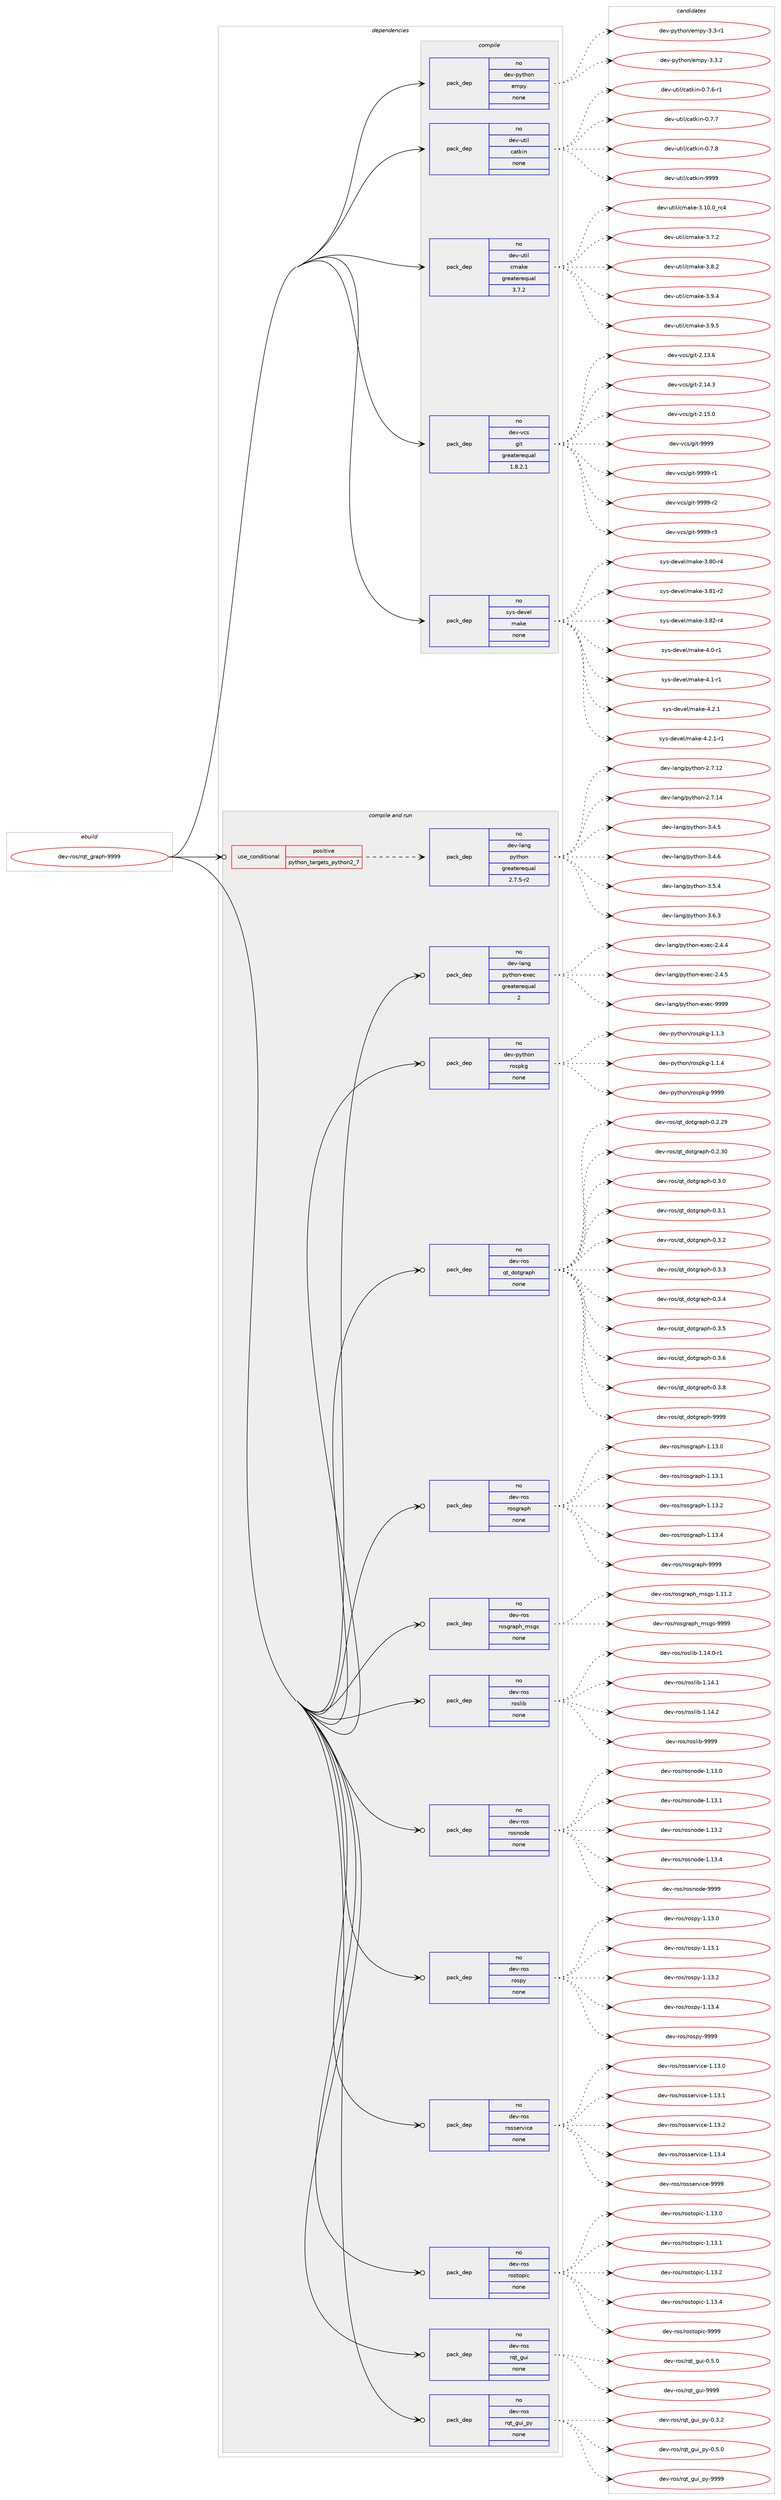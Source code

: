 digraph prolog {

# *************
# Graph options
# *************

newrank=true;
concentrate=true;
compound=true;
graph [rankdir=LR,fontname=Helvetica,fontsize=10,ranksep=1.5];#, ranksep=2.5, nodesep=0.2];
edge  [arrowhead=vee];
node  [fontname=Helvetica,fontsize=10];

# **********
# The ebuild
# **********

subgraph cluster_leftcol {
color=gray;
rank=same;
label=<<i>ebuild</i>>;
id [label="dev-ros/rqt_graph-9999", color=red, width=4, href="../dev-ros/rqt_graph-9999.svg"];
}

# ****************
# The dependencies
# ****************

subgraph cluster_midcol {
color=gray;
label=<<i>dependencies</i>>;
subgraph cluster_compile {
fillcolor="#eeeeee";
style=filled;
label=<<i>compile</i>>;
subgraph pack161612 {
dependency212649 [label=<<TABLE BORDER="0" CELLBORDER="1" CELLSPACING="0" CELLPADDING="4" WIDTH="220"><TR><TD ROWSPAN="6" CELLPADDING="30">pack_dep</TD></TR><TR><TD WIDTH="110">no</TD></TR><TR><TD>dev-python</TD></TR><TR><TD>empy</TD></TR><TR><TD>none</TD></TR><TR><TD></TD></TR></TABLE>>, shape=none, color=blue];
}
id:e -> dependency212649:w [weight=20,style="solid",arrowhead="vee"];
subgraph pack161613 {
dependency212650 [label=<<TABLE BORDER="0" CELLBORDER="1" CELLSPACING="0" CELLPADDING="4" WIDTH="220"><TR><TD ROWSPAN="6" CELLPADDING="30">pack_dep</TD></TR><TR><TD WIDTH="110">no</TD></TR><TR><TD>dev-util</TD></TR><TR><TD>catkin</TD></TR><TR><TD>none</TD></TR><TR><TD></TD></TR></TABLE>>, shape=none, color=blue];
}
id:e -> dependency212650:w [weight=20,style="solid",arrowhead="vee"];
subgraph pack161614 {
dependency212651 [label=<<TABLE BORDER="0" CELLBORDER="1" CELLSPACING="0" CELLPADDING="4" WIDTH="220"><TR><TD ROWSPAN="6" CELLPADDING="30">pack_dep</TD></TR><TR><TD WIDTH="110">no</TD></TR><TR><TD>dev-util</TD></TR><TR><TD>cmake</TD></TR><TR><TD>greaterequal</TD></TR><TR><TD>3.7.2</TD></TR></TABLE>>, shape=none, color=blue];
}
id:e -> dependency212651:w [weight=20,style="solid",arrowhead="vee"];
subgraph pack161615 {
dependency212652 [label=<<TABLE BORDER="0" CELLBORDER="1" CELLSPACING="0" CELLPADDING="4" WIDTH="220"><TR><TD ROWSPAN="6" CELLPADDING="30">pack_dep</TD></TR><TR><TD WIDTH="110">no</TD></TR><TR><TD>dev-vcs</TD></TR><TR><TD>git</TD></TR><TR><TD>greaterequal</TD></TR><TR><TD>1.8.2.1</TD></TR></TABLE>>, shape=none, color=blue];
}
id:e -> dependency212652:w [weight=20,style="solid",arrowhead="vee"];
subgraph pack161616 {
dependency212653 [label=<<TABLE BORDER="0" CELLBORDER="1" CELLSPACING="0" CELLPADDING="4" WIDTH="220"><TR><TD ROWSPAN="6" CELLPADDING="30">pack_dep</TD></TR><TR><TD WIDTH="110">no</TD></TR><TR><TD>sys-devel</TD></TR><TR><TD>make</TD></TR><TR><TD>none</TD></TR><TR><TD></TD></TR></TABLE>>, shape=none, color=blue];
}
id:e -> dependency212653:w [weight=20,style="solid",arrowhead="vee"];
}
subgraph cluster_compileandrun {
fillcolor="#eeeeee";
style=filled;
label=<<i>compile and run</i>>;
subgraph cond47050 {
dependency212654 [label=<<TABLE BORDER="0" CELLBORDER="1" CELLSPACING="0" CELLPADDING="4"><TR><TD ROWSPAN="3" CELLPADDING="10">use_conditional</TD></TR><TR><TD>positive</TD></TR><TR><TD>python_targets_python2_7</TD></TR></TABLE>>, shape=none, color=red];
subgraph pack161617 {
dependency212655 [label=<<TABLE BORDER="0" CELLBORDER="1" CELLSPACING="0" CELLPADDING="4" WIDTH="220"><TR><TD ROWSPAN="6" CELLPADDING="30">pack_dep</TD></TR><TR><TD WIDTH="110">no</TD></TR><TR><TD>dev-lang</TD></TR><TR><TD>python</TD></TR><TR><TD>greaterequal</TD></TR><TR><TD>2.7.5-r2</TD></TR></TABLE>>, shape=none, color=blue];
}
dependency212654:e -> dependency212655:w [weight=20,style="dashed",arrowhead="vee"];
}
id:e -> dependency212654:w [weight=20,style="solid",arrowhead="odotvee"];
subgraph pack161618 {
dependency212656 [label=<<TABLE BORDER="0" CELLBORDER="1" CELLSPACING="0" CELLPADDING="4" WIDTH="220"><TR><TD ROWSPAN="6" CELLPADDING="30">pack_dep</TD></TR><TR><TD WIDTH="110">no</TD></TR><TR><TD>dev-lang</TD></TR><TR><TD>python-exec</TD></TR><TR><TD>greaterequal</TD></TR><TR><TD>2</TD></TR></TABLE>>, shape=none, color=blue];
}
id:e -> dependency212656:w [weight=20,style="solid",arrowhead="odotvee"];
subgraph pack161619 {
dependency212657 [label=<<TABLE BORDER="0" CELLBORDER="1" CELLSPACING="0" CELLPADDING="4" WIDTH="220"><TR><TD ROWSPAN="6" CELLPADDING="30">pack_dep</TD></TR><TR><TD WIDTH="110">no</TD></TR><TR><TD>dev-python</TD></TR><TR><TD>rospkg</TD></TR><TR><TD>none</TD></TR><TR><TD></TD></TR></TABLE>>, shape=none, color=blue];
}
id:e -> dependency212657:w [weight=20,style="solid",arrowhead="odotvee"];
subgraph pack161620 {
dependency212658 [label=<<TABLE BORDER="0" CELLBORDER="1" CELLSPACING="0" CELLPADDING="4" WIDTH="220"><TR><TD ROWSPAN="6" CELLPADDING="30">pack_dep</TD></TR><TR><TD WIDTH="110">no</TD></TR><TR><TD>dev-ros</TD></TR><TR><TD>qt_dotgraph</TD></TR><TR><TD>none</TD></TR><TR><TD></TD></TR></TABLE>>, shape=none, color=blue];
}
id:e -> dependency212658:w [weight=20,style="solid",arrowhead="odotvee"];
subgraph pack161621 {
dependency212659 [label=<<TABLE BORDER="0" CELLBORDER="1" CELLSPACING="0" CELLPADDING="4" WIDTH="220"><TR><TD ROWSPAN="6" CELLPADDING="30">pack_dep</TD></TR><TR><TD WIDTH="110">no</TD></TR><TR><TD>dev-ros</TD></TR><TR><TD>rosgraph</TD></TR><TR><TD>none</TD></TR><TR><TD></TD></TR></TABLE>>, shape=none, color=blue];
}
id:e -> dependency212659:w [weight=20,style="solid",arrowhead="odotvee"];
subgraph pack161622 {
dependency212660 [label=<<TABLE BORDER="0" CELLBORDER="1" CELLSPACING="0" CELLPADDING="4" WIDTH="220"><TR><TD ROWSPAN="6" CELLPADDING="30">pack_dep</TD></TR><TR><TD WIDTH="110">no</TD></TR><TR><TD>dev-ros</TD></TR><TR><TD>rosgraph_msgs</TD></TR><TR><TD>none</TD></TR><TR><TD></TD></TR></TABLE>>, shape=none, color=blue];
}
id:e -> dependency212660:w [weight=20,style="solid",arrowhead="odotvee"];
subgraph pack161623 {
dependency212661 [label=<<TABLE BORDER="0" CELLBORDER="1" CELLSPACING="0" CELLPADDING="4" WIDTH="220"><TR><TD ROWSPAN="6" CELLPADDING="30">pack_dep</TD></TR><TR><TD WIDTH="110">no</TD></TR><TR><TD>dev-ros</TD></TR><TR><TD>roslib</TD></TR><TR><TD>none</TD></TR><TR><TD></TD></TR></TABLE>>, shape=none, color=blue];
}
id:e -> dependency212661:w [weight=20,style="solid",arrowhead="odotvee"];
subgraph pack161624 {
dependency212662 [label=<<TABLE BORDER="0" CELLBORDER="1" CELLSPACING="0" CELLPADDING="4" WIDTH="220"><TR><TD ROWSPAN="6" CELLPADDING="30">pack_dep</TD></TR><TR><TD WIDTH="110">no</TD></TR><TR><TD>dev-ros</TD></TR><TR><TD>rosnode</TD></TR><TR><TD>none</TD></TR><TR><TD></TD></TR></TABLE>>, shape=none, color=blue];
}
id:e -> dependency212662:w [weight=20,style="solid",arrowhead="odotvee"];
subgraph pack161625 {
dependency212663 [label=<<TABLE BORDER="0" CELLBORDER="1" CELLSPACING="0" CELLPADDING="4" WIDTH="220"><TR><TD ROWSPAN="6" CELLPADDING="30">pack_dep</TD></TR><TR><TD WIDTH="110">no</TD></TR><TR><TD>dev-ros</TD></TR><TR><TD>rospy</TD></TR><TR><TD>none</TD></TR><TR><TD></TD></TR></TABLE>>, shape=none, color=blue];
}
id:e -> dependency212663:w [weight=20,style="solid",arrowhead="odotvee"];
subgraph pack161626 {
dependency212664 [label=<<TABLE BORDER="0" CELLBORDER="1" CELLSPACING="0" CELLPADDING="4" WIDTH="220"><TR><TD ROWSPAN="6" CELLPADDING="30">pack_dep</TD></TR><TR><TD WIDTH="110">no</TD></TR><TR><TD>dev-ros</TD></TR><TR><TD>rosservice</TD></TR><TR><TD>none</TD></TR><TR><TD></TD></TR></TABLE>>, shape=none, color=blue];
}
id:e -> dependency212664:w [weight=20,style="solid",arrowhead="odotvee"];
subgraph pack161627 {
dependency212665 [label=<<TABLE BORDER="0" CELLBORDER="1" CELLSPACING="0" CELLPADDING="4" WIDTH="220"><TR><TD ROWSPAN="6" CELLPADDING="30">pack_dep</TD></TR><TR><TD WIDTH="110">no</TD></TR><TR><TD>dev-ros</TD></TR><TR><TD>rostopic</TD></TR><TR><TD>none</TD></TR><TR><TD></TD></TR></TABLE>>, shape=none, color=blue];
}
id:e -> dependency212665:w [weight=20,style="solid",arrowhead="odotvee"];
subgraph pack161628 {
dependency212666 [label=<<TABLE BORDER="0" CELLBORDER="1" CELLSPACING="0" CELLPADDING="4" WIDTH="220"><TR><TD ROWSPAN="6" CELLPADDING="30">pack_dep</TD></TR><TR><TD WIDTH="110">no</TD></TR><TR><TD>dev-ros</TD></TR><TR><TD>rqt_gui</TD></TR><TR><TD>none</TD></TR><TR><TD></TD></TR></TABLE>>, shape=none, color=blue];
}
id:e -> dependency212666:w [weight=20,style="solid",arrowhead="odotvee"];
subgraph pack161629 {
dependency212667 [label=<<TABLE BORDER="0" CELLBORDER="1" CELLSPACING="0" CELLPADDING="4" WIDTH="220"><TR><TD ROWSPAN="6" CELLPADDING="30">pack_dep</TD></TR><TR><TD WIDTH="110">no</TD></TR><TR><TD>dev-ros</TD></TR><TR><TD>rqt_gui_py</TD></TR><TR><TD>none</TD></TR><TR><TD></TD></TR></TABLE>>, shape=none, color=blue];
}
id:e -> dependency212667:w [weight=20,style="solid",arrowhead="odotvee"];
}
subgraph cluster_run {
fillcolor="#eeeeee";
style=filled;
label=<<i>run</i>>;
}
}

# **************
# The candidates
# **************

subgraph cluster_choices {
rank=same;
color=gray;
label=<<i>candidates</i>>;

subgraph choice161612 {
color=black;
nodesep=1;
choice1001011184511212111610411111047101109112121455146514511449 [label="dev-python/empy-3.3-r1", color=red, width=4,href="../dev-python/empy-3.3-r1.svg"];
choice1001011184511212111610411111047101109112121455146514650 [label="dev-python/empy-3.3.2", color=red, width=4,href="../dev-python/empy-3.3.2.svg"];
dependency212649:e -> choice1001011184511212111610411111047101109112121455146514511449:w [style=dotted,weight="100"];
dependency212649:e -> choice1001011184511212111610411111047101109112121455146514650:w [style=dotted,weight="100"];
}
subgraph choice161613 {
color=black;
nodesep=1;
choice100101118451171161051084799971161071051104548465546544511449 [label="dev-util/catkin-0.7.6-r1", color=red, width=4,href="../dev-util/catkin-0.7.6-r1.svg"];
choice10010111845117116105108479997116107105110454846554655 [label="dev-util/catkin-0.7.7", color=red, width=4,href="../dev-util/catkin-0.7.7.svg"];
choice10010111845117116105108479997116107105110454846554656 [label="dev-util/catkin-0.7.8", color=red, width=4,href="../dev-util/catkin-0.7.8.svg"];
choice100101118451171161051084799971161071051104557575757 [label="dev-util/catkin-9999", color=red, width=4,href="../dev-util/catkin-9999.svg"];
dependency212650:e -> choice100101118451171161051084799971161071051104548465546544511449:w [style=dotted,weight="100"];
dependency212650:e -> choice10010111845117116105108479997116107105110454846554655:w [style=dotted,weight="100"];
dependency212650:e -> choice10010111845117116105108479997116107105110454846554656:w [style=dotted,weight="100"];
dependency212650:e -> choice100101118451171161051084799971161071051104557575757:w [style=dotted,weight="100"];
}
subgraph choice161614 {
color=black;
nodesep=1;
choice1001011184511711610510847991099710710145514649484648951149952 [label="dev-util/cmake-3.10.0_rc4", color=red, width=4,href="../dev-util/cmake-3.10.0_rc4.svg"];
choice10010111845117116105108479910997107101455146554650 [label="dev-util/cmake-3.7.2", color=red, width=4,href="../dev-util/cmake-3.7.2.svg"];
choice10010111845117116105108479910997107101455146564650 [label="dev-util/cmake-3.8.2", color=red, width=4,href="../dev-util/cmake-3.8.2.svg"];
choice10010111845117116105108479910997107101455146574652 [label="dev-util/cmake-3.9.4", color=red, width=4,href="../dev-util/cmake-3.9.4.svg"];
choice10010111845117116105108479910997107101455146574653 [label="dev-util/cmake-3.9.5", color=red, width=4,href="../dev-util/cmake-3.9.5.svg"];
dependency212651:e -> choice1001011184511711610510847991099710710145514649484648951149952:w [style=dotted,weight="100"];
dependency212651:e -> choice10010111845117116105108479910997107101455146554650:w [style=dotted,weight="100"];
dependency212651:e -> choice10010111845117116105108479910997107101455146564650:w [style=dotted,weight="100"];
dependency212651:e -> choice10010111845117116105108479910997107101455146574652:w [style=dotted,weight="100"];
dependency212651:e -> choice10010111845117116105108479910997107101455146574653:w [style=dotted,weight="100"];
}
subgraph choice161615 {
color=black;
nodesep=1;
choice10010111845118991154710310511645504649514654 [label="dev-vcs/git-2.13.6", color=red, width=4,href="../dev-vcs/git-2.13.6.svg"];
choice10010111845118991154710310511645504649524651 [label="dev-vcs/git-2.14.3", color=red, width=4,href="../dev-vcs/git-2.14.3.svg"];
choice10010111845118991154710310511645504649534648 [label="dev-vcs/git-2.15.0", color=red, width=4,href="../dev-vcs/git-2.15.0.svg"];
choice1001011184511899115471031051164557575757 [label="dev-vcs/git-9999", color=red, width=4,href="../dev-vcs/git-9999.svg"];
choice10010111845118991154710310511645575757574511449 [label="dev-vcs/git-9999-r1", color=red, width=4,href="../dev-vcs/git-9999-r1.svg"];
choice10010111845118991154710310511645575757574511450 [label="dev-vcs/git-9999-r2", color=red, width=4,href="../dev-vcs/git-9999-r2.svg"];
choice10010111845118991154710310511645575757574511451 [label="dev-vcs/git-9999-r3", color=red, width=4,href="../dev-vcs/git-9999-r3.svg"];
dependency212652:e -> choice10010111845118991154710310511645504649514654:w [style=dotted,weight="100"];
dependency212652:e -> choice10010111845118991154710310511645504649524651:w [style=dotted,weight="100"];
dependency212652:e -> choice10010111845118991154710310511645504649534648:w [style=dotted,weight="100"];
dependency212652:e -> choice1001011184511899115471031051164557575757:w [style=dotted,weight="100"];
dependency212652:e -> choice10010111845118991154710310511645575757574511449:w [style=dotted,weight="100"];
dependency212652:e -> choice10010111845118991154710310511645575757574511450:w [style=dotted,weight="100"];
dependency212652:e -> choice10010111845118991154710310511645575757574511451:w [style=dotted,weight="100"];
}
subgraph choice161616 {
color=black;
nodesep=1;
choice11512111545100101118101108471099710710145514656484511452 [label="sys-devel/make-3.80-r4", color=red, width=4,href="../sys-devel/make-3.80-r4.svg"];
choice11512111545100101118101108471099710710145514656494511450 [label="sys-devel/make-3.81-r2", color=red, width=4,href="../sys-devel/make-3.81-r2.svg"];
choice11512111545100101118101108471099710710145514656504511452 [label="sys-devel/make-3.82-r4", color=red, width=4,href="../sys-devel/make-3.82-r4.svg"];
choice115121115451001011181011084710997107101455246484511449 [label="sys-devel/make-4.0-r1", color=red, width=4,href="../sys-devel/make-4.0-r1.svg"];
choice115121115451001011181011084710997107101455246494511449 [label="sys-devel/make-4.1-r1", color=red, width=4,href="../sys-devel/make-4.1-r1.svg"];
choice115121115451001011181011084710997107101455246504649 [label="sys-devel/make-4.2.1", color=red, width=4,href="../sys-devel/make-4.2.1.svg"];
choice1151211154510010111810110847109971071014552465046494511449 [label="sys-devel/make-4.2.1-r1", color=red, width=4,href="../sys-devel/make-4.2.1-r1.svg"];
dependency212653:e -> choice11512111545100101118101108471099710710145514656484511452:w [style=dotted,weight="100"];
dependency212653:e -> choice11512111545100101118101108471099710710145514656494511450:w [style=dotted,weight="100"];
dependency212653:e -> choice11512111545100101118101108471099710710145514656504511452:w [style=dotted,weight="100"];
dependency212653:e -> choice115121115451001011181011084710997107101455246484511449:w [style=dotted,weight="100"];
dependency212653:e -> choice115121115451001011181011084710997107101455246494511449:w [style=dotted,weight="100"];
dependency212653:e -> choice115121115451001011181011084710997107101455246504649:w [style=dotted,weight="100"];
dependency212653:e -> choice1151211154510010111810110847109971071014552465046494511449:w [style=dotted,weight="100"];
}
subgraph choice161617 {
color=black;
nodesep=1;
choice10010111845108971101034711212111610411111045504655464950 [label="dev-lang/python-2.7.12", color=red, width=4,href="../dev-lang/python-2.7.12.svg"];
choice10010111845108971101034711212111610411111045504655464952 [label="dev-lang/python-2.7.14", color=red, width=4,href="../dev-lang/python-2.7.14.svg"];
choice100101118451089711010347112121116104111110455146524653 [label="dev-lang/python-3.4.5", color=red, width=4,href="../dev-lang/python-3.4.5.svg"];
choice100101118451089711010347112121116104111110455146524654 [label="dev-lang/python-3.4.6", color=red, width=4,href="../dev-lang/python-3.4.6.svg"];
choice100101118451089711010347112121116104111110455146534652 [label="dev-lang/python-3.5.4", color=red, width=4,href="../dev-lang/python-3.5.4.svg"];
choice100101118451089711010347112121116104111110455146544651 [label="dev-lang/python-3.6.3", color=red, width=4,href="../dev-lang/python-3.6.3.svg"];
dependency212655:e -> choice10010111845108971101034711212111610411111045504655464950:w [style=dotted,weight="100"];
dependency212655:e -> choice10010111845108971101034711212111610411111045504655464952:w [style=dotted,weight="100"];
dependency212655:e -> choice100101118451089711010347112121116104111110455146524653:w [style=dotted,weight="100"];
dependency212655:e -> choice100101118451089711010347112121116104111110455146524654:w [style=dotted,weight="100"];
dependency212655:e -> choice100101118451089711010347112121116104111110455146534652:w [style=dotted,weight="100"];
dependency212655:e -> choice100101118451089711010347112121116104111110455146544651:w [style=dotted,weight="100"];
}
subgraph choice161618 {
color=black;
nodesep=1;
choice1001011184510897110103471121211161041111104510112010199455046524652 [label="dev-lang/python-exec-2.4.4", color=red, width=4,href="../dev-lang/python-exec-2.4.4.svg"];
choice1001011184510897110103471121211161041111104510112010199455046524653 [label="dev-lang/python-exec-2.4.5", color=red, width=4,href="../dev-lang/python-exec-2.4.5.svg"];
choice10010111845108971101034711212111610411111045101120101994557575757 [label="dev-lang/python-exec-9999", color=red, width=4,href="../dev-lang/python-exec-9999.svg"];
dependency212656:e -> choice1001011184510897110103471121211161041111104510112010199455046524652:w [style=dotted,weight="100"];
dependency212656:e -> choice1001011184510897110103471121211161041111104510112010199455046524653:w [style=dotted,weight="100"];
dependency212656:e -> choice10010111845108971101034711212111610411111045101120101994557575757:w [style=dotted,weight="100"];
}
subgraph choice161619 {
color=black;
nodesep=1;
choice1001011184511212111610411111047114111115112107103454946494651 [label="dev-python/rospkg-1.1.3", color=red, width=4,href="../dev-python/rospkg-1.1.3.svg"];
choice1001011184511212111610411111047114111115112107103454946494652 [label="dev-python/rospkg-1.1.4", color=red, width=4,href="../dev-python/rospkg-1.1.4.svg"];
choice10010111845112121116104111110471141111151121071034557575757 [label="dev-python/rospkg-9999", color=red, width=4,href="../dev-python/rospkg-9999.svg"];
dependency212657:e -> choice1001011184511212111610411111047114111115112107103454946494651:w [style=dotted,weight="100"];
dependency212657:e -> choice1001011184511212111610411111047114111115112107103454946494652:w [style=dotted,weight="100"];
dependency212657:e -> choice10010111845112121116104111110471141111151121071034557575757:w [style=dotted,weight="100"];
}
subgraph choice161620 {
color=black;
nodesep=1;
choice1001011184511411111547113116951001111161031149711210445484650465057 [label="dev-ros/qt_dotgraph-0.2.29", color=red, width=4,href="../dev-ros/qt_dotgraph-0.2.29.svg"];
choice1001011184511411111547113116951001111161031149711210445484650465148 [label="dev-ros/qt_dotgraph-0.2.30", color=red, width=4,href="../dev-ros/qt_dotgraph-0.2.30.svg"];
choice10010111845114111115471131169510011111610311497112104454846514648 [label="dev-ros/qt_dotgraph-0.3.0", color=red, width=4,href="../dev-ros/qt_dotgraph-0.3.0.svg"];
choice10010111845114111115471131169510011111610311497112104454846514649 [label="dev-ros/qt_dotgraph-0.3.1", color=red, width=4,href="../dev-ros/qt_dotgraph-0.3.1.svg"];
choice10010111845114111115471131169510011111610311497112104454846514650 [label="dev-ros/qt_dotgraph-0.3.2", color=red, width=4,href="../dev-ros/qt_dotgraph-0.3.2.svg"];
choice10010111845114111115471131169510011111610311497112104454846514651 [label="dev-ros/qt_dotgraph-0.3.3", color=red, width=4,href="../dev-ros/qt_dotgraph-0.3.3.svg"];
choice10010111845114111115471131169510011111610311497112104454846514652 [label="dev-ros/qt_dotgraph-0.3.4", color=red, width=4,href="../dev-ros/qt_dotgraph-0.3.4.svg"];
choice10010111845114111115471131169510011111610311497112104454846514653 [label="dev-ros/qt_dotgraph-0.3.5", color=red, width=4,href="../dev-ros/qt_dotgraph-0.3.5.svg"];
choice10010111845114111115471131169510011111610311497112104454846514654 [label="dev-ros/qt_dotgraph-0.3.6", color=red, width=4,href="../dev-ros/qt_dotgraph-0.3.6.svg"];
choice10010111845114111115471131169510011111610311497112104454846514656 [label="dev-ros/qt_dotgraph-0.3.8", color=red, width=4,href="../dev-ros/qt_dotgraph-0.3.8.svg"];
choice100101118451141111154711311695100111116103114971121044557575757 [label="dev-ros/qt_dotgraph-9999", color=red, width=4,href="../dev-ros/qt_dotgraph-9999.svg"];
dependency212658:e -> choice1001011184511411111547113116951001111161031149711210445484650465057:w [style=dotted,weight="100"];
dependency212658:e -> choice1001011184511411111547113116951001111161031149711210445484650465148:w [style=dotted,weight="100"];
dependency212658:e -> choice10010111845114111115471131169510011111610311497112104454846514648:w [style=dotted,weight="100"];
dependency212658:e -> choice10010111845114111115471131169510011111610311497112104454846514649:w [style=dotted,weight="100"];
dependency212658:e -> choice10010111845114111115471131169510011111610311497112104454846514650:w [style=dotted,weight="100"];
dependency212658:e -> choice10010111845114111115471131169510011111610311497112104454846514651:w [style=dotted,weight="100"];
dependency212658:e -> choice10010111845114111115471131169510011111610311497112104454846514652:w [style=dotted,weight="100"];
dependency212658:e -> choice10010111845114111115471131169510011111610311497112104454846514653:w [style=dotted,weight="100"];
dependency212658:e -> choice10010111845114111115471131169510011111610311497112104454846514654:w [style=dotted,weight="100"];
dependency212658:e -> choice10010111845114111115471131169510011111610311497112104454846514656:w [style=dotted,weight="100"];
dependency212658:e -> choice100101118451141111154711311695100111116103114971121044557575757:w [style=dotted,weight="100"];
}
subgraph choice161621 {
color=black;
nodesep=1;
choice10010111845114111115471141111151031149711210445494649514648 [label="dev-ros/rosgraph-1.13.0", color=red, width=4,href="../dev-ros/rosgraph-1.13.0.svg"];
choice10010111845114111115471141111151031149711210445494649514649 [label="dev-ros/rosgraph-1.13.1", color=red, width=4,href="../dev-ros/rosgraph-1.13.1.svg"];
choice10010111845114111115471141111151031149711210445494649514650 [label="dev-ros/rosgraph-1.13.2", color=red, width=4,href="../dev-ros/rosgraph-1.13.2.svg"];
choice10010111845114111115471141111151031149711210445494649514652 [label="dev-ros/rosgraph-1.13.4", color=red, width=4,href="../dev-ros/rosgraph-1.13.4.svg"];
choice1001011184511411111547114111115103114971121044557575757 [label="dev-ros/rosgraph-9999", color=red, width=4,href="../dev-ros/rosgraph-9999.svg"];
dependency212659:e -> choice10010111845114111115471141111151031149711210445494649514648:w [style=dotted,weight="100"];
dependency212659:e -> choice10010111845114111115471141111151031149711210445494649514649:w [style=dotted,weight="100"];
dependency212659:e -> choice10010111845114111115471141111151031149711210445494649514650:w [style=dotted,weight="100"];
dependency212659:e -> choice10010111845114111115471141111151031149711210445494649514652:w [style=dotted,weight="100"];
dependency212659:e -> choice1001011184511411111547114111115103114971121044557575757:w [style=dotted,weight="100"];
}
subgraph choice161622 {
color=black;
nodesep=1;
choice1001011184511411111547114111115103114971121049510911510311545494649494650 [label="dev-ros/rosgraph_msgs-1.11.2", color=red, width=4,href="../dev-ros/rosgraph_msgs-1.11.2.svg"];
choice100101118451141111154711411111510311497112104951091151031154557575757 [label="dev-ros/rosgraph_msgs-9999", color=red, width=4,href="../dev-ros/rosgraph_msgs-9999.svg"];
dependency212660:e -> choice1001011184511411111547114111115103114971121049510911510311545494649494650:w [style=dotted,weight="100"];
dependency212660:e -> choice100101118451141111154711411111510311497112104951091151031154557575757:w [style=dotted,weight="100"];
}
subgraph choice161623 {
color=black;
nodesep=1;
choice100101118451141111154711411111510810598454946495246484511449 [label="dev-ros/roslib-1.14.0-r1", color=red, width=4,href="../dev-ros/roslib-1.14.0-r1.svg"];
choice10010111845114111115471141111151081059845494649524649 [label="dev-ros/roslib-1.14.1", color=red, width=4,href="../dev-ros/roslib-1.14.1.svg"];
choice10010111845114111115471141111151081059845494649524650 [label="dev-ros/roslib-1.14.2", color=red, width=4,href="../dev-ros/roslib-1.14.2.svg"];
choice1001011184511411111547114111115108105984557575757 [label="dev-ros/roslib-9999", color=red, width=4,href="../dev-ros/roslib-9999.svg"];
dependency212661:e -> choice100101118451141111154711411111510810598454946495246484511449:w [style=dotted,weight="100"];
dependency212661:e -> choice10010111845114111115471141111151081059845494649524649:w [style=dotted,weight="100"];
dependency212661:e -> choice10010111845114111115471141111151081059845494649524650:w [style=dotted,weight="100"];
dependency212661:e -> choice1001011184511411111547114111115108105984557575757:w [style=dotted,weight="100"];
}
subgraph choice161624 {
color=black;
nodesep=1;
choice100101118451141111154711411111511011110010145494649514648 [label="dev-ros/rosnode-1.13.0", color=red, width=4,href="../dev-ros/rosnode-1.13.0.svg"];
choice100101118451141111154711411111511011110010145494649514649 [label="dev-ros/rosnode-1.13.1", color=red, width=4,href="../dev-ros/rosnode-1.13.1.svg"];
choice100101118451141111154711411111511011110010145494649514650 [label="dev-ros/rosnode-1.13.2", color=red, width=4,href="../dev-ros/rosnode-1.13.2.svg"];
choice100101118451141111154711411111511011110010145494649514652 [label="dev-ros/rosnode-1.13.4", color=red, width=4,href="../dev-ros/rosnode-1.13.4.svg"];
choice10010111845114111115471141111151101111001014557575757 [label="dev-ros/rosnode-9999", color=red, width=4,href="../dev-ros/rosnode-9999.svg"];
dependency212662:e -> choice100101118451141111154711411111511011110010145494649514648:w [style=dotted,weight="100"];
dependency212662:e -> choice100101118451141111154711411111511011110010145494649514649:w [style=dotted,weight="100"];
dependency212662:e -> choice100101118451141111154711411111511011110010145494649514650:w [style=dotted,weight="100"];
dependency212662:e -> choice100101118451141111154711411111511011110010145494649514652:w [style=dotted,weight="100"];
dependency212662:e -> choice10010111845114111115471141111151101111001014557575757:w [style=dotted,weight="100"];
}
subgraph choice161625 {
color=black;
nodesep=1;
choice100101118451141111154711411111511212145494649514648 [label="dev-ros/rospy-1.13.0", color=red, width=4,href="../dev-ros/rospy-1.13.0.svg"];
choice100101118451141111154711411111511212145494649514649 [label="dev-ros/rospy-1.13.1", color=red, width=4,href="../dev-ros/rospy-1.13.1.svg"];
choice100101118451141111154711411111511212145494649514650 [label="dev-ros/rospy-1.13.2", color=red, width=4,href="../dev-ros/rospy-1.13.2.svg"];
choice100101118451141111154711411111511212145494649514652 [label="dev-ros/rospy-1.13.4", color=red, width=4,href="../dev-ros/rospy-1.13.4.svg"];
choice10010111845114111115471141111151121214557575757 [label="dev-ros/rospy-9999", color=red, width=4,href="../dev-ros/rospy-9999.svg"];
dependency212663:e -> choice100101118451141111154711411111511212145494649514648:w [style=dotted,weight="100"];
dependency212663:e -> choice100101118451141111154711411111511212145494649514649:w [style=dotted,weight="100"];
dependency212663:e -> choice100101118451141111154711411111511212145494649514650:w [style=dotted,weight="100"];
dependency212663:e -> choice100101118451141111154711411111511212145494649514652:w [style=dotted,weight="100"];
dependency212663:e -> choice10010111845114111115471141111151121214557575757:w [style=dotted,weight="100"];
}
subgraph choice161626 {
color=black;
nodesep=1;
choice10010111845114111115471141111151151011141181059910145494649514648 [label="dev-ros/rosservice-1.13.0", color=red, width=4,href="../dev-ros/rosservice-1.13.0.svg"];
choice10010111845114111115471141111151151011141181059910145494649514649 [label="dev-ros/rosservice-1.13.1", color=red, width=4,href="../dev-ros/rosservice-1.13.1.svg"];
choice10010111845114111115471141111151151011141181059910145494649514650 [label="dev-ros/rosservice-1.13.2", color=red, width=4,href="../dev-ros/rosservice-1.13.2.svg"];
choice10010111845114111115471141111151151011141181059910145494649514652 [label="dev-ros/rosservice-1.13.4", color=red, width=4,href="../dev-ros/rosservice-1.13.4.svg"];
choice1001011184511411111547114111115115101114118105991014557575757 [label="dev-ros/rosservice-9999", color=red, width=4,href="../dev-ros/rosservice-9999.svg"];
dependency212664:e -> choice10010111845114111115471141111151151011141181059910145494649514648:w [style=dotted,weight="100"];
dependency212664:e -> choice10010111845114111115471141111151151011141181059910145494649514649:w [style=dotted,weight="100"];
dependency212664:e -> choice10010111845114111115471141111151151011141181059910145494649514650:w [style=dotted,weight="100"];
dependency212664:e -> choice10010111845114111115471141111151151011141181059910145494649514652:w [style=dotted,weight="100"];
dependency212664:e -> choice1001011184511411111547114111115115101114118105991014557575757:w [style=dotted,weight="100"];
}
subgraph choice161627 {
color=black;
nodesep=1;
choice10010111845114111115471141111151161111121059945494649514648 [label="dev-ros/rostopic-1.13.0", color=red, width=4,href="../dev-ros/rostopic-1.13.0.svg"];
choice10010111845114111115471141111151161111121059945494649514649 [label="dev-ros/rostopic-1.13.1", color=red, width=4,href="../dev-ros/rostopic-1.13.1.svg"];
choice10010111845114111115471141111151161111121059945494649514650 [label="dev-ros/rostopic-1.13.2", color=red, width=4,href="../dev-ros/rostopic-1.13.2.svg"];
choice10010111845114111115471141111151161111121059945494649514652 [label="dev-ros/rostopic-1.13.4", color=red, width=4,href="../dev-ros/rostopic-1.13.4.svg"];
choice1001011184511411111547114111115116111112105994557575757 [label="dev-ros/rostopic-9999", color=red, width=4,href="../dev-ros/rostopic-9999.svg"];
dependency212665:e -> choice10010111845114111115471141111151161111121059945494649514648:w [style=dotted,weight="100"];
dependency212665:e -> choice10010111845114111115471141111151161111121059945494649514649:w [style=dotted,weight="100"];
dependency212665:e -> choice10010111845114111115471141111151161111121059945494649514650:w [style=dotted,weight="100"];
dependency212665:e -> choice10010111845114111115471141111151161111121059945494649514652:w [style=dotted,weight="100"];
dependency212665:e -> choice1001011184511411111547114111115116111112105994557575757:w [style=dotted,weight="100"];
}
subgraph choice161628 {
color=black;
nodesep=1;
choice100101118451141111154711411311695103117105454846534648 [label="dev-ros/rqt_gui-0.5.0", color=red, width=4,href="../dev-ros/rqt_gui-0.5.0.svg"];
choice1001011184511411111547114113116951031171054557575757 [label="dev-ros/rqt_gui-9999", color=red, width=4,href="../dev-ros/rqt_gui-9999.svg"];
dependency212666:e -> choice100101118451141111154711411311695103117105454846534648:w [style=dotted,weight="100"];
dependency212666:e -> choice1001011184511411111547114113116951031171054557575757:w [style=dotted,weight="100"];
}
subgraph choice161629 {
color=black;
nodesep=1;
choice10010111845114111115471141131169510311710595112121454846514650 [label="dev-ros/rqt_gui_py-0.3.2", color=red, width=4,href="../dev-ros/rqt_gui_py-0.3.2.svg"];
choice10010111845114111115471141131169510311710595112121454846534648 [label="dev-ros/rqt_gui_py-0.5.0", color=red, width=4,href="../dev-ros/rqt_gui_py-0.5.0.svg"];
choice100101118451141111154711411311695103117105951121214557575757 [label="dev-ros/rqt_gui_py-9999", color=red, width=4,href="../dev-ros/rqt_gui_py-9999.svg"];
dependency212667:e -> choice10010111845114111115471141131169510311710595112121454846514650:w [style=dotted,weight="100"];
dependency212667:e -> choice10010111845114111115471141131169510311710595112121454846534648:w [style=dotted,weight="100"];
dependency212667:e -> choice100101118451141111154711411311695103117105951121214557575757:w [style=dotted,weight="100"];
}
}

}
